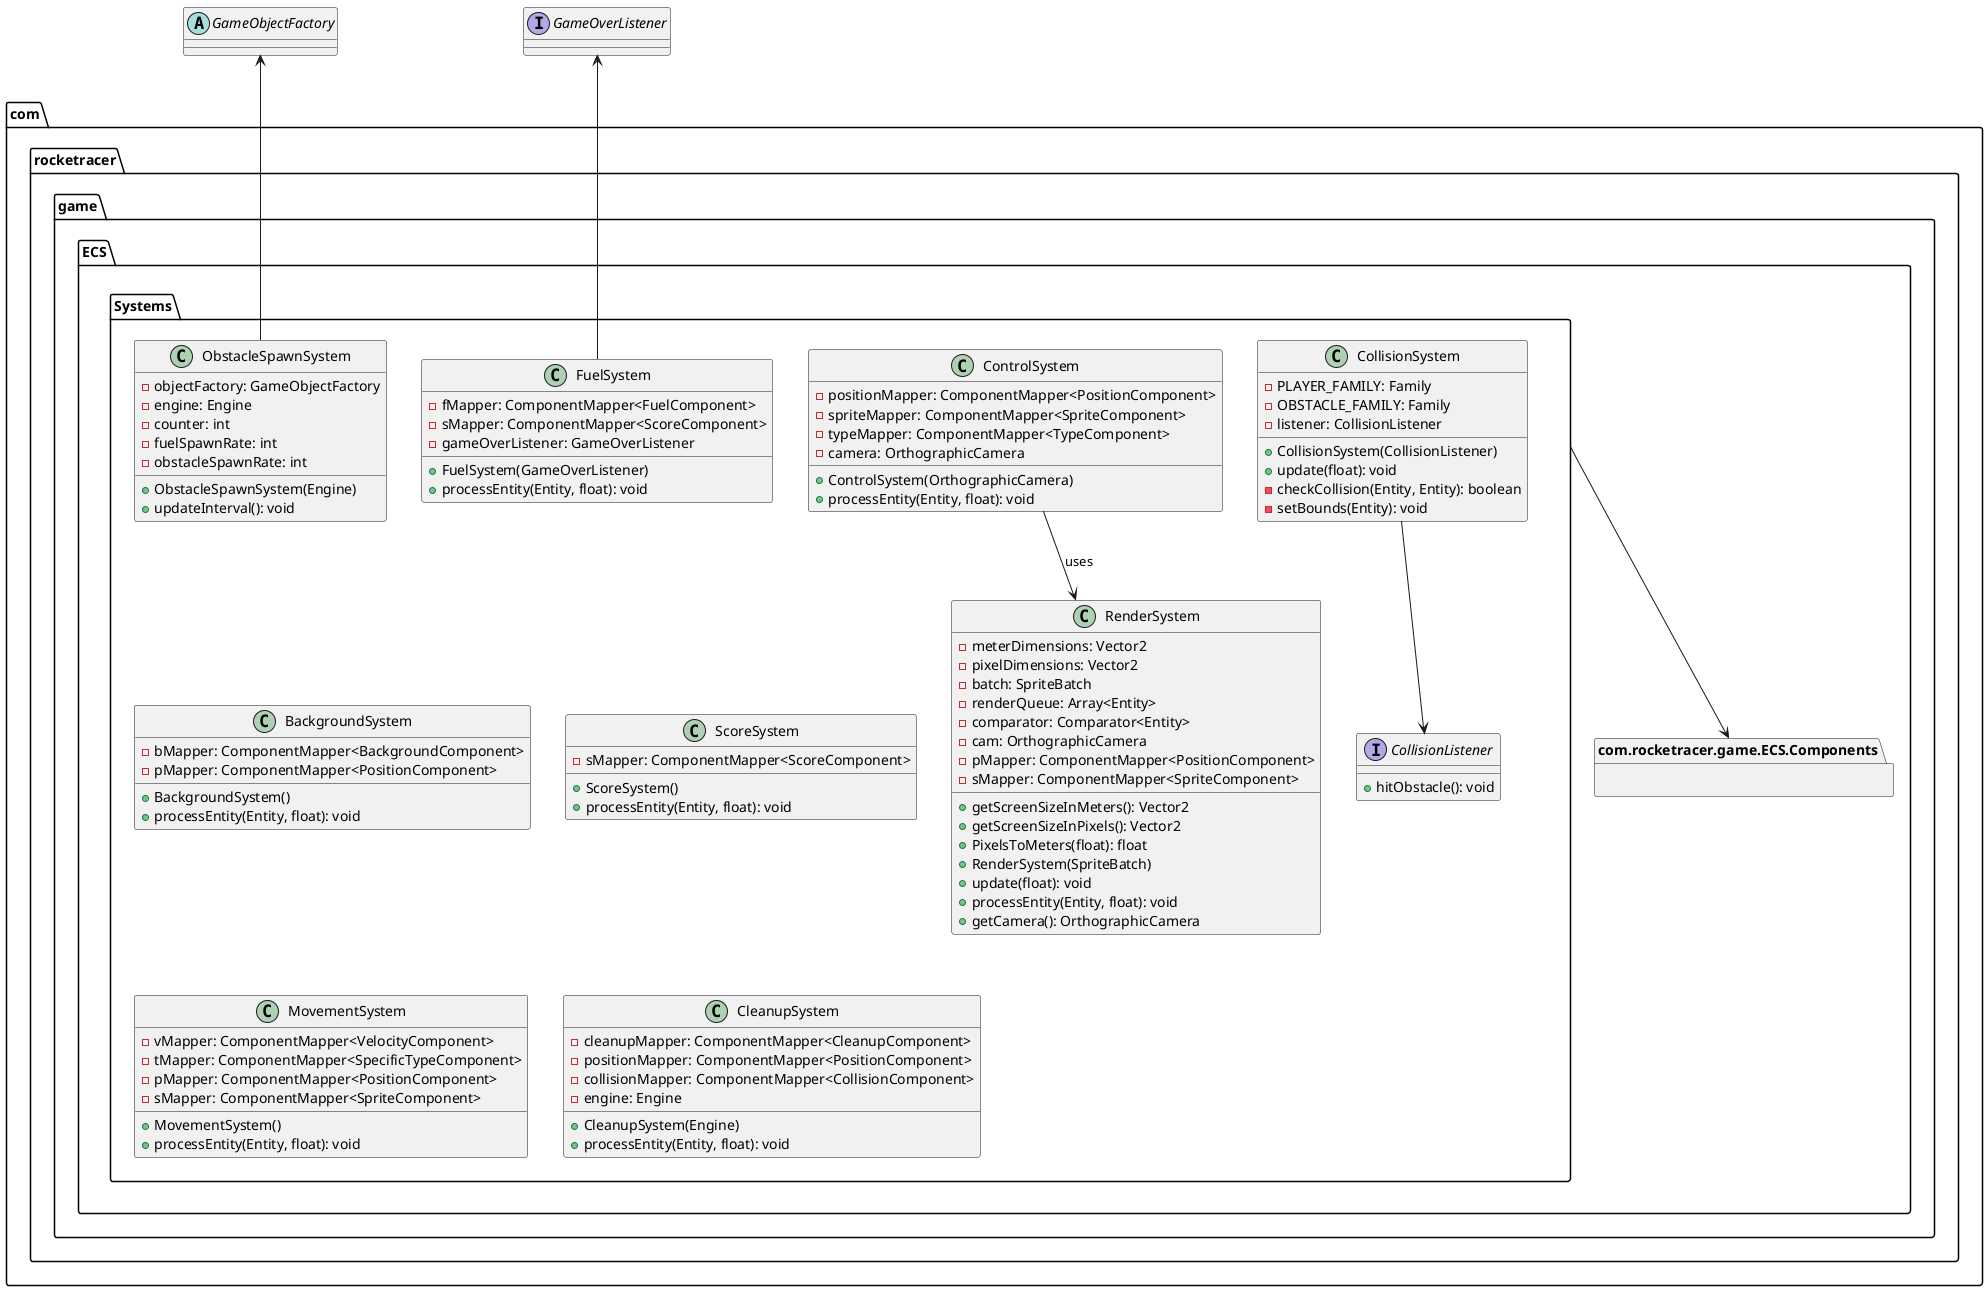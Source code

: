 @startuml

package "com.rocketracer.game.ECS.Systems" {
    class BackgroundSystem {
        -bMapper: ComponentMapper<BackgroundComponent>
        -pMapper: ComponentMapper<PositionComponent>
        +BackgroundSystem()
        +processEntity(Entity, float): void
    }
    
    class CleanupSystem {
        -cleanupMapper: ComponentMapper<CleanupComponent>
        -positionMapper: ComponentMapper<PositionComponent>
        -collisionMapper: ComponentMapper<CollisionComponent>
        -engine: Engine
        +CleanupSystem(Engine)
        +processEntity(Entity, float): void
    }
    
    class CollisionSystem {
        -PLAYER_FAMILY: Family
        -OBSTACLE_FAMILY: Family
        -listener: CollisionListener
        +CollisionSystem(CollisionListener)
        +update(float): void
        -checkCollision(Entity, Entity): boolean
        -setBounds(Entity): void
    }
    
    class ControlSystem {
        -positionMapper: ComponentMapper<PositionComponent>
        -spriteMapper: ComponentMapper<SpriteComponent>
        -typeMapper: ComponentMapper<TypeComponent>
        -camera: OrthographicCamera
        +ControlSystem(OrthographicCamera)
        +processEntity(Entity, float): void
    }
    
    class FuelSystem {
        -fMapper: ComponentMapper<FuelComponent>
        -sMapper: ComponentMapper<ScoreComponent>
        -gameOverListener: GameOverListener
        +FuelSystem(GameOverListener)
        +processEntity(Entity, float): void
    }
    
    class MovementSystem {
        -vMapper: ComponentMapper<VelocityComponent>
        -tMapper: ComponentMapper<SpecificTypeComponent>
        -pMapper: ComponentMapper<PositionComponent>
        -sMapper: ComponentMapper<SpriteComponent>
        +MovementSystem()
        +processEntity(Entity, float): void
    }

    class ObstacleSpawnSystem {
        -objectFactory: GameObjectFactory
        -engine: Engine
        -counter: int
        -fuelSpawnRate: int
        -obstacleSpawnRate: int
        +ObstacleSpawnSystem(Engine)
        +updateInterval(): void
    }

    class RenderSystem {
        -meterDimensions: Vector2
        -pixelDimensions: Vector2
        -batch: SpriteBatch
        -renderQueue: Array<Entity>
        -comparator: Comparator<Entity>
        -cam: OrthographicCamera
        -pMapper: ComponentMapper<PositionComponent>
        -sMapper: ComponentMapper<SpriteComponent>
        +getScreenSizeInMeters(): Vector2
        +getScreenSizeInPixels(): Vector2
        +PixelsToMeters(float): float
        +RenderSystem(SpriteBatch)
        +update(float): void
        +processEntity(Entity, float): void
        +getCamera(): OrthographicCamera
    }

    class ScoreSystem {
        -sMapper: ComponentMapper<ScoreComponent>
        +ScoreSystem()
        +processEntity(Entity, float): void
    }

    interface CollisionListener {
        +hitObstacle(): void
    }
}
package com.rocketracer.game.ECS.Components {}
interface GameOverListener {}
abstract GameObjectFactory {}

BackgroundSystem -[hidden]down-> MovementSystem
ScoreSystem -[hidden]down-> CleanupSystem
FuelSystem -[hidden]down-> ScoreSystem
ObstacleSpawnSystem -[hidden]down-> BackgroundSystem

CollisionSystem -down-> CollisionListener
ControlSystem -down-> RenderSystem: uses
FuelSystem -up-> GameOverListener
ObstacleSpawnSystem -up-> GameObjectFactory
com.rocketracer.game.ECS.Systems --> com.rocketracer.game.ECS.Components

@enduml
